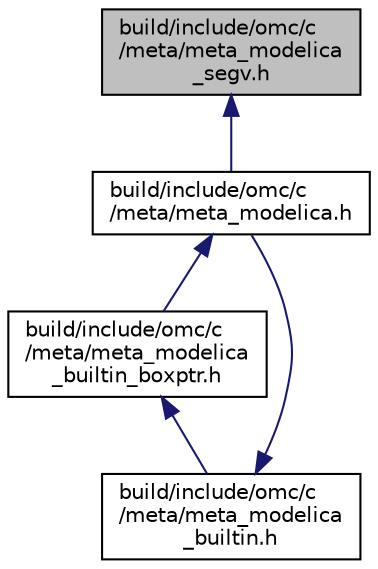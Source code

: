 digraph "build/include/omc/c/meta/meta_modelica_segv.h"
{
  edge [fontname="Helvetica",fontsize="10",labelfontname="Helvetica",labelfontsize="10"];
  node [fontname="Helvetica",fontsize="10",shape=record];
  Node2 [label="build/include/omc/c\l/meta/meta_modelica\l_segv.h",height=0.2,width=0.4,color="black", fillcolor="grey75", style="filled", fontcolor="black"];
  Node2 -> Node3 [dir="back",color="midnightblue",fontsize="10",style="solid",fontname="Helvetica"];
  Node3 [label="build/include/omc/c\l/meta/meta_modelica.h",height=0.2,width=0.4,color="black", fillcolor="white", style="filled",URL="$dc/dd0/build_2include_2omc_2c_2meta_2meta__modelica_8h.html"];
  Node3 -> Node4 [dir="back",color="midnightblue",fontsize="10",style="solid",fontname="Helvetica"];
  Node4 [label="build/include/omc/c\l/meta/meta_modelica\l_builtin_boxptr.h",height=0.2,width=0.4,color="black", fillcolor="white", style="filled",URL="$d1/de0/build_2include_2omc_2c_2meta_2meta__modelica__builtin__boxptr_8h.html"];
  Node4 -> Node5 [dir="back",color="midnightblue",fontsize="10",style="solid",fontname="Helvetica"];
  Node5 [label="build/include/omc/c\l/meta/meta_modelica\l_builtin.h",height=0.2,width=0.4,color="black", fillcolor="white", style="filled",URL="$d2/d57/build_2include_2omc_2c_2meta_2meta__modelica__builtin_8h.html"];
  Node5 -> Node3 [dir="back",color="midnightblue",fontsize="10",style="solid",fontname="Helvetica"];
}
